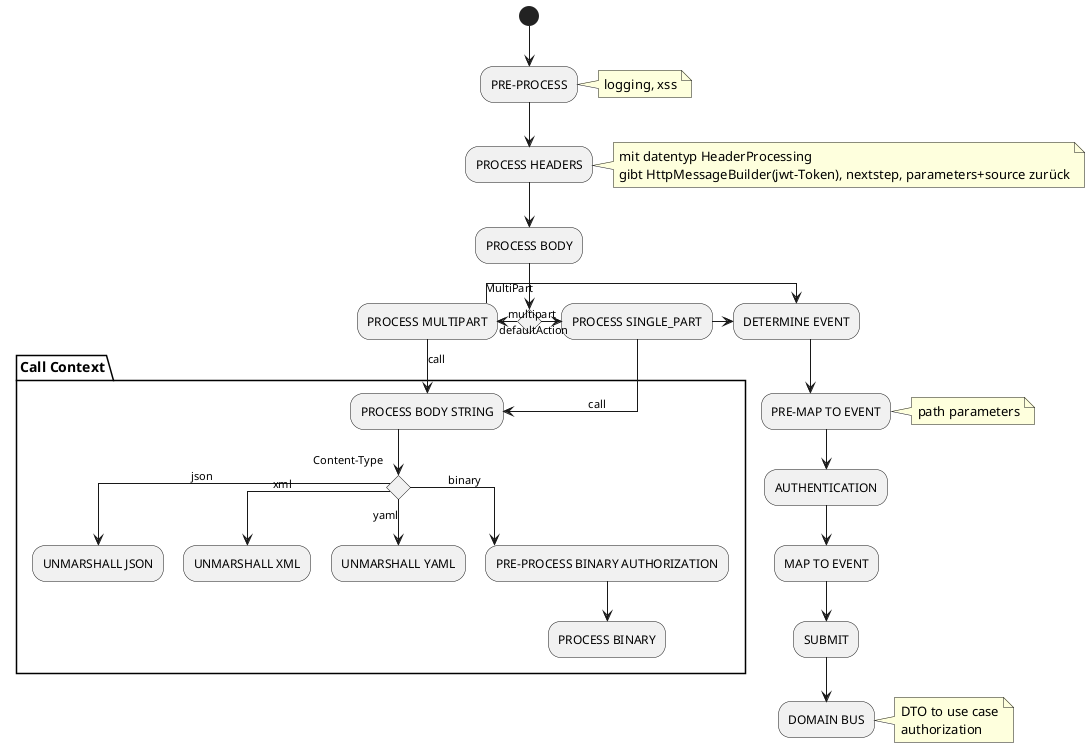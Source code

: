 @startuml
skinparam linetype ortho

(*) -down-> "PRE-PROCESS"
note right
logging, xss
end note

-down-> "PROCESS HEADERS"
note right
mit datentyp HeaderProcessing
gibt HttpMessageBuilder(jwt-Token), nextstep, parameters+source zurück
end note

-down-> "PROCESS BODY"
if "MultiPart" then
    -left->[multipart] "PROCESS MULTIPART"
else
    -right->[defaultAction] "PROCESS SINGLE_PART"
endif
partition "Call Context" {
    "PROCESS SINGLE_PART" -down->[call] "PROCESS BODY STRING"
    if "Content-Type" then
        -down->[json] "UNMARSHALL JSON"
      else
        -down->[xml] "UNMARSHALL XML"
      else
        -down->[yaml] "UNMARSHALL YAML"
      else
        -down->[binary] "PRE-PROCESS BINARY AUTHORIZATION"
         "PRE-PROCESS BINARY AUTHORIZATION" -down-> "PROCESS BINARY"
}
"PROCESS MULTIPART" -down->[call] "PROCESS BODY STRING"
"PROCESS SINGLE_PART" -right-> "DETERMINE EVENT"
"PROCESS MULTIPART" -right-> "DETERMINE EVENT"
"DETERMINE EVENT" -down-> "PRE-MAP TO EVENT"
        note right
            path parameters
        end note
"PRE-MAP TO EVENT" -down-> "AUTHENTICATION"
"AUTHENTICATION" -down-> "MAP TO EVENT"
"MAP TO EVENT" -down-> "SUBMIT"
"SUBMIT" -down-> "DOMAIN BUS"
            note right
                DTO to use case
                authorization
            end note

@enduml
